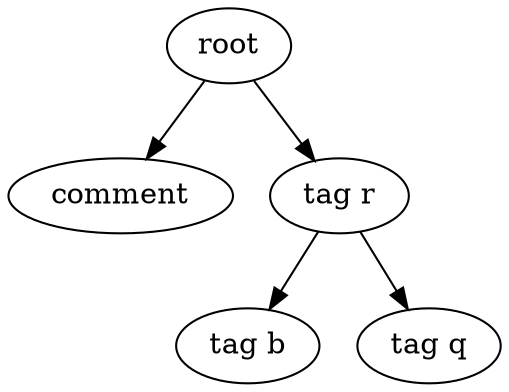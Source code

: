 digraph Tree{
0[label="root"];
0->00
00[label="comment"];
0->01
01[label="tag r"];
01->010
010[label="tag b"];
01->011
011[label="tag q"];
}
